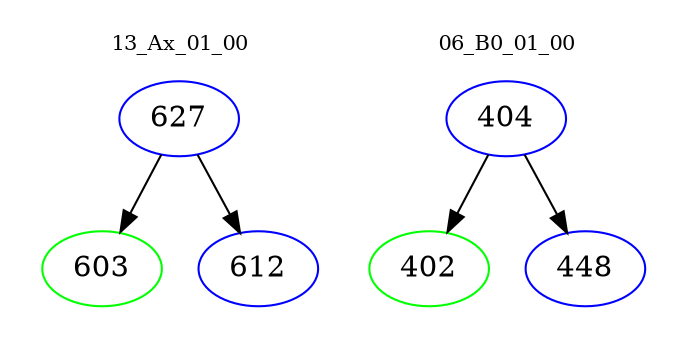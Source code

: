 digraph{
subgraph cluster_0 {
color = white
label = "13_Ax_01_00";
fontsize=10;
T0_627 [label="627", color="blue"]
T0_627 -> T0_603 [color="black"]
T0_603 [label="603", color="green"]
T0_627 -> T0_612 [color="black"]
T0_612 [label="612", color="blue"]
}
subgraph cluster_1 {
color = white
label = "06_B0_01_00";
fontsize=10;
T1_404 [label="404", color="blue"]
T1_404 -> T1_402 [color="black"]
T1_402 [label="402", color="green"]
T1_404 -> T1_448 [color="black"]
T1_448 [label="448", color="blue"]
}
}
